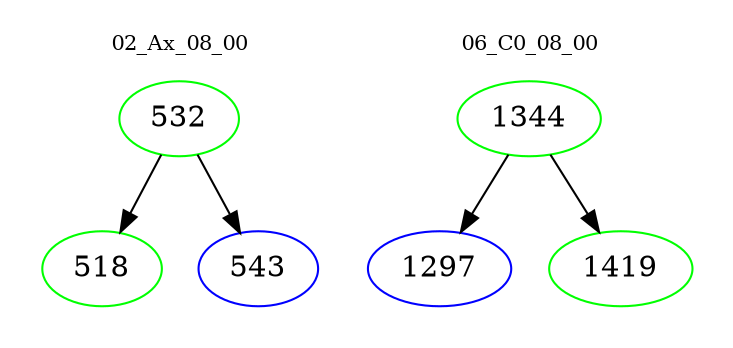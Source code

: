 digraph{
subgraph cluster_0 {
color = white
label = "02_Ax_08_00";
fontsize=10;
T0_532 [label="532", color="green"]
T0_532 -> T0_518 [color="black"]
T0_518 [label="518", color="green"]
T0_532 -> T0_543 [color="black"]
T0_543 [label="543", color="blue"]
}
subgraph cluster_1 {
color = white
label = "06_C0_08_00";
fontsize=10;
T1_1344 [label="1344", color="green"]
T1_1344 -> T1_1297 [color="black"]
T1_1297 [label="1297", color="blue"]
T1_1344 -> T1_1419 [color="black"]
T1_1419 [label="1419", color="green"]
}
}
